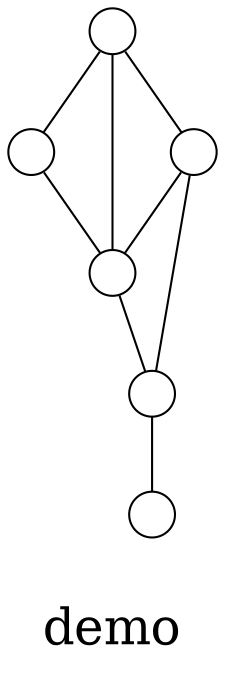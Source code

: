 /*****
demo
*****/

graph G {
  graph [splines=false overlap=false]
  node  [shape=ellipse, width=0.3, height=0.3, label=""]
  0 ;
  1 ;
  2 ;
  3 ;
  4 ;
  5 ;
  0 -- 1;
  0 -- 2;
  0 -- 3;
  1 -- 3;
  1 -- 4;
  2 -- 3;
  3 -- 4;
  4 -- 5;
  label = "\ndemo\n";  fontsize=24;
}
